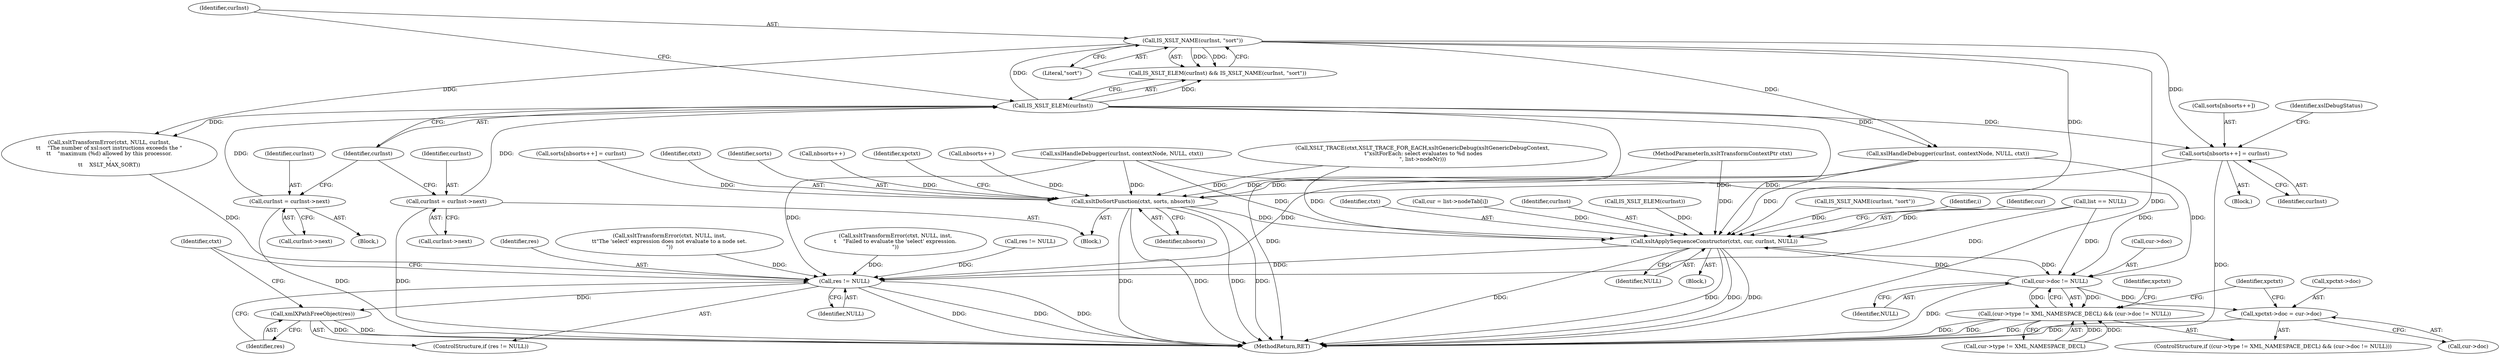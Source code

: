 digraph "0_Chrome_96dbafe288dbe2f0cc45fa3c39daf6d0c37acbab_40@array" {
"1000437" [label="(Call,sorts[nbsorts++] = curInst)"];
"1000419" [label="(Call,IS_XSLT_NAME(curInst, \"sort\"))"];
"1000417" [label="(Call,IS_XSLT_ELEM(curInst))"];
"1000410" [label="(Call,curInst = curInst->next)"];
"1000452" [label="(Call,curInst = curInst->next)"];
"1000457" [label="(Call,xsltDoSortFunction(ctxt, sorts, nbsorts))"];
"1000518" [label="(Call,xsltApplySequenceConstructor(ctxt, cur, curInst, NULL))"];
"1000499" [label="(Call,cur->doc != NULL)"];
"1000493" [label="(Call,(cur->type != XML_NAMESPACE_DECL) && (cur->doc != NULL))"];
"1000504" [label="(Call,xpctxt->doc = cur->doc)"];
"1000526" [label="(Call,res != NULL)"];
"1000529" [label="(Call,xmlXPathFreeObject(res))"];
"1000530" [label="(Identifier,res)"];
"1000457" [label="(Call,xsltDoSortFunction(ctxt, sorts, nbsorts))"];
"1000386" [label="(Call,IS_XSLT_NAME(curInst, \"sort\"))"];
"1000500" [label="(Call,cur->doc)"];
"1000529" [label="(Call,xmlXPathFreeObject(res))"];
"1000389" [label="(Block,)"];
"1000440" [label="(Call,nbsorts++)"];
"1000438" [label="(Call,sorts[nbsorts++])"];
"1000478" [label="(Identifier,i)"];
"1000494" [label="(Call,cur->type != XML_NAMESPACE_DECL)"];
"1000520" [label="(Identifier,cur)"];
"1000463" [label="(Identifier,xpctxt)"];
"1000454" [label="(Call,curInst->next)"];
"1000526" [label="(Call,res != NULL)"];
"1000519" [label="(Identifier,ctxt)"];
"1000436" [label="(Block,)"];
"1000447" [label="(Call,xslHandleDebugger(curInst, contextNode, NULL, ctxt))"];
"1000339" [label="(Call,list == NULL)"];
"1000295" [label="(Call,res != NULL)"];
"1000412" [label="(Call,curInst->next)"];
"1000479" [label="(Block,)"];
"1000422" [label="(Block,)"];
"1000419" [label="(Call,IS_XSLT_NAME(curInst, \"sort\"))"];
"1000437" [label="(Call,sorts[nbsorts++] = curInst)"];
"1000460" [label="(Identifier,nbsorts)"];
"1000518" [label="(Call,xsltApplySequenceConstructor(ctxt, cur, curInst, NULL))"];
"1000418" [label="(Identifier,curInst)"];
"1000533" [label="(Identifier,ctxt)"];
"1000527" [label="(Identifier,res)"];
"1000398" [label="(Call,nbsorts++)"];
"1000420" [label="(Identifier,curInst)"];
"1000395" [label="(Call,sorts[nbsorts++] = curInst)"];
"1000504" [label="(Call,xpctxt->doc = cur->doc)"];
"1000312" [label="(Call,xsltTransformError(ctxt, NULL, inst,\n\t\t\"The 'select' expression does not evaluate to a node set.\n\"))"];
"1000566" [label="(MethodReturn,RET)"];
"1000453" [label="(Identifier,curInst)"];
"1000480" [label="(Call,cur = list->nodeTab[i])"];
"1000522" [label="(Identifier,NULL)"];
"1000326" [label="(Call,xsltTransformError(ctxt, NULL, inst,\n\t    \"Failed to evaluate the 'select' expression.\n\"))"];
"1000411" [label="(Identifier,curInst)"];
"1000503" [label="(Identifier,NULL)"];
"1000525" [label="(ControlStructure,if (res != NULL))"];
"1000521" [label="(Identifier,curInst)"];
"1000442" [label="(Identifier,curInst)"];
"1000410" [label="(Call,curInst = curInst->next)"];
"1000499" [label="(Call,cur->doc != NULL)"];
"1000384" [label="(Call,IS_XSLT_ELEM(curInst))"];
"1000528" [label="(Identifier,NULL)"];
"1000458" [label="(Identifier,ctxt)"];
"1000417" [label="(Call,IS_XSLT_ELEM(curInst))"];
"1000421" [label="(Literal,\"sort\")"];
"1000506" [label="(Identifier,xpctxt)"];
"1000428" [label="(Call,xsltTransformError(ctxt, NULL, curInst,\n\t\t    \"The number of xsl:sort instructions exceeds the \"\n\t\t    \"maximum (%d) allowed by this processor.\n\",\n\t\t    XSLT_MAX_SORT))"];
"1000416" [label="(Call,IS_XSLT_ELEM(curInst) && IS_XSLT_NAME(curInst, \"sort\"))"];
"1000493" [label="(Call,(cur->type != XML_NAMESPACE_DECL) && (cur->doc != NULL))"];
"1000348" [label="(Call,XSLT_TRACE(ctxt,XSLT_TRACE_FOR_EACH,xsltGenericDebug(xsltGenericDebugContext,\n \t\"xsltForEach: select evaluates to %d nodes\n\", list->nodeNr)))"];
"1000405" [label="(Call,xslHandleDebugger(curInst, contextNode, NULL, ctxt))"];
"1000492" [label="(ControlStructure,if ((cur->type != XML_NAMESPACE_DECL) && (cur->doc != NULL)))"];
"1000513" [label="(Identifier,xpctxt)"];
"1000112" [label="(MethodParameterIn,xsltTransformContextPtr ctxt)"];
"1000452" [label="(Call,curInst = curInst->next)"];
"1000508" [label="(Call,cur->doc)"];
"1000459" [label="(Identifier,sorts)"];
"1000445" [label="(Identifier,xslDebugStatus)"];
"1000505" [label="(Call,xpctxt->doc)"];
"1000437" -> "1000436"  [label="AST: "];
"1000437" -> "1000442"  [label="CFG: "];
"1000438" -> "1000437"  [label="AST: "];
"1000442" -> "1000437"  [label="AST: "];
"1000445" -> "1000437"  [label="CFG: "];
"1000437" -> "1000566"  [label="DDG: "];
"1000419" -> "1000437"  [label="DDG: "];
"1000417" -> "1000437"  [label="DDG: "];
"1000437" -> "1000457"  [label="DDG: "];
"1000419" -> "1000416"  [label="AST: "];
"1000419" -> "1000421"  [label="CFG: "];
"1000420" -> "1000419"  [label="AST: "];
"1000421" -> "1000419"  [label="AST: "];
"1000416" -> "1000419"  [label="CFG: "];
"1000419" -> "1000566"  [label="DDG: "];
"1000419" -> "1000416"  [label="DDG: "];
"1000419" -> "1000416"  [label="DDG: "];
"1000417" -> "1000419"  [label="DDG: "];
"1000419" -> "1000428"  [label="DDG: "];
"1000419" -> "1000447"  [label="DDG: "];
"1000419" -> "1000518"  [label="DDG: "];
"1000417" -> "1000416"  [label="AST: "];
"1000417" -> "1000418"  [label="CFG: "];
"1000418" -> "1000417"  [label="AST: "];
"1000420" -> "1000417"  [label="CFG: "];
"1000416" -> "1000417"  [label="CFG: "];
"1000417" -> "1000566"  [label="DDG: "];
"1000417" -> "1000416"  [label="DDG: "];
"1000410" -> "1000417"  [label="DDG: "];
"1000452" -> "1000417"  [label="DDG: "];
"1000417" -> "1000428"  [label="DDG: "];
"1000417" -> "1000447"  [label="DDG: "];
"1000417" -> "1000518"  [label="DDG: "];
"1000410" -> "1000389"  [label="AST: "];
"1000410" -> "1000412"  [label="CFG: "];
"1000411" -> "1000410"  [label="AST: "];
"1000412" -> "1000410"  [label="AST: "];
"1000418" -> "1000410"  [label="CFG: "];
"1000410" -> "1000566"  [label="DDG: "];
"1000452" -> "1000422"  [label="AST: "];
"1000452" -> "1000454"  [label="CFG: "];
"1000453" -> "1000452"  [label="AST: "];
"1000454" -> "1000452"  [label="AST: "];
"1000418" -> "1000452"  [label="CFG: "];
"1000452" -> "1000566"  [label="DDG: "];
"1000457" -> "1000389"  [label="AST: "];
"1000457" -> "1000460"  [label="CFG: "];
"1000458" -> "1000457"  [label="AST: "];
"1000459" -> "1000457"  [label="AST: "];
"1000460" -> "1000457"  [label="AST: "];
"1000463" -> "1000457"  [label="CFG: "];
"1000457" -> "1000566"  [label="DDG: "];
"1000457" -> "1000566"  [label="DDG: "];
"1000457" -> "1000566"  [label="DDG: "];
"1000457" -> "1000566"  [label="DDG: "];
"1000348" -> "1000457"  [label="DDG: "];
"1000405" -> "1000457"  [label="DDG: "];
"1000447" -> "1000457"  [label="DDG: "];
"1000112" -> "1000457"  [label="DDG: "];
"1000395" -> "1000457"  [label="DDG: "];
"1000440" -> "1000457"  [label="DDG: "];
"1000398" -> "1000457"  [label="DDG: "];
"1000457" -> "1000518"  [label="DDG: "];
"1000518" -> "1000479"  [label="AST: "];
"1000518" -> "1000522"  [label="CFG: "];
"1000519" -> "1000518"  [label="AST: "];
"1000520" -> "1000518"  [label="AST: "];
"1000521" -> "1000518"  [label="AST: "];
"1000522" -> "1000518"  [label="AST: "];
"1000478" -> "1000518"  [label="CFG: "];
"1000518" -> "1000566"  [label="DDG: "];
"1000518" -> "1000566"  [label="DDG: "];
"1000518" -> "1000566"  [label="DDG: "];
"1000518" -> "1000566"  [label="DDG: "];
"1000518" -> "1000499"  [label="DDG: "];
"1000348" -> "1000518"  [label="DDG: "];
"1000112" -> "1000518"  [label="DDG: "];
"1000480" -> "1000518"  [label="DDG: "];
"1000386" -> "1000518"  [label="DDG: "];
"1000384" -> "1000518"  [label="DDG: "];
"1000499" -> "1000518"  [label="DDG: "];
"1000405" -> "1000518"  [label="DDG: "];
"1000447" -> "1000518"  [label="DDG: "];
"1000339" -> "1000518"  [label="DDG: "];
"1000518" -> "1000526"  [label="DDG: "];
"1000499" -> "1000493"  [label="AST: "];
"1000499" -> "1000503"  [label="CFG: "];
"1000500" -> "1000499"  [label="AST: "];
"1000503" -> "1000499"  [label="AST: "];
"1000493" -> "1000499"  [label="CFG: "];
"1000499" -> "1000566"  [label="DDG: "];
"1000499" -> "1000493"  [label="DDG: "];
"1000499" -> "1000493"  [label="DDG: "];
"1000405" -> "1000499"  [label="DDG: "];
"1000447" -> "1000499"  [label="DDG: "];
"1000339" -> "1000499"  [label="DDG: "];
"1000499" -> "1000504"  [label="DDG: "];
"1000493" -> "1000492"  [label="AST: "];
"1000493" -> "1000494"  [label="CFG: "];
"1000494" -> "1000493"  [label="AST: "];
"1000506" -> "1000493"  [label="CFG: "];
"1000513" -> "1000493"  [label="CFG: "];
"1000493" -> "1000566"  [label="DDG: "];
"1000493" -> "1000566"  [label="DDG: "];
"1000493" -> "1000566"  [label="DDG: "];
"1000494" -> "1000493"  [label="DDG: "];
"1000494" -> "1000493"  [label="DDG: "];
"1000504" -> "1000492"  [label="AST: "];
"1000504" -> "1000508"  [label="CFG: "];
"1000505" -> "1000504"  [label="AST: "];
"1000508" -> "1000504"  [label="AST: "];
"1000513" -> "1000504"  [label="CFG: "];
"1000504" -> "1000566"  [label="DDG: "];
"1000526" -> "1000525"  [label="AST: "];
"1000526" -> "1000528"  [label="CFG: "];
"1000527" -> "1000526"  [label="AST: "];
"1000528" -> "1000526"  [label="AST: "];
"1000530" -> "1000526"  [label="CFG: "];
"1000533" -> "1000526"  [label="CFG: "];
"1000526" -> "1000566"  [label="DDG: "];
"1000526" -> "1000566"  [label="DDG: "];
"1000526" -> "1000566"  [label="DDG: "];
"1000295" -> "1000526"  [label="DDG: "];
"1000405" -> "1000526"  [label="DDG: "];
"1000428" -> "1000526"  [label="DDG: "];
"1000312" -> "1000526"  [label="DDG: "];
"1000339" -> "1000526"  [label="DDG: "];
"1000326" -> "1000526"  [label="DDG: "];
"1000447" -> "1000526"  [label="DDG: "];
"1000526" -> "1000529"  [label="DDG: "];
"1000529" -> "1000525"  [label="AST: "];
"1000529" -> "1000530"  [label="CFG: "];
"1000530" -> "1000529"  [label="AST: "];
"1000533" -> "1000529"  [label="CFG: "];
"1000529" -> "1000566"  [label="DDG: "];
"1000529" -> "1000566"  [label="DDG: "];
}
